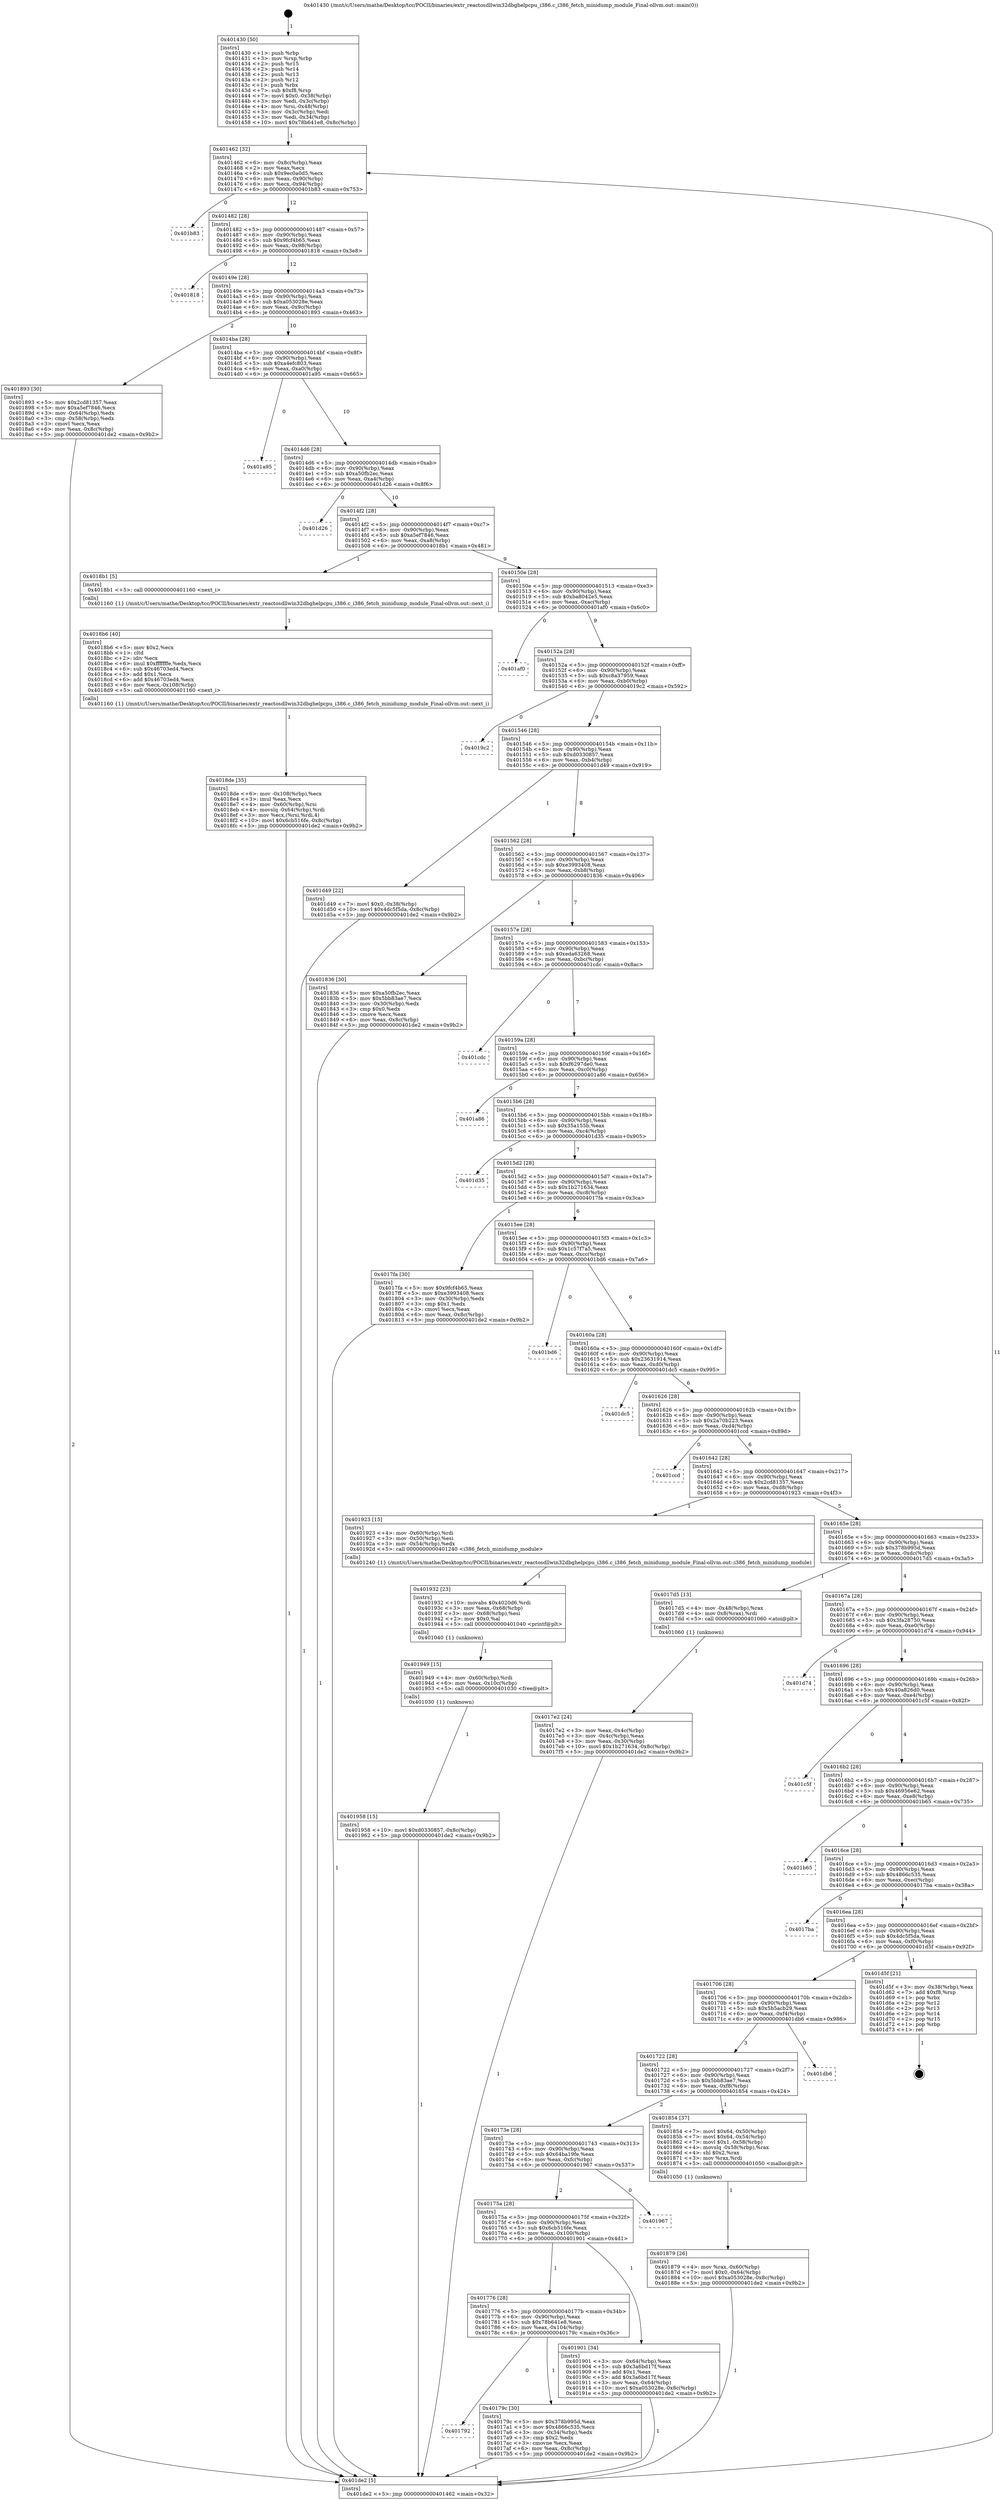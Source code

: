 digraph "0x401430" {
  label = "0x401430 (/mnt/c/Users/mathe/Desktop/tcc/POCII/binaries/extr_reactosdllwin32dbghelpcpu_i386.c_i386_fetch_minidump_module_Final-ollvm.out::main(0))"
  labelloc = "t"
  node[shape=record]

  Entry [label="",width=0.3,height=0.3,shape=circle,fillcolor=black,style=filled]
  "0x401462" [label="{
     0x401462 [32]\l
     | [instrs]\l
     &nbsp;&nbsp;0x401462 \<+6\>: mov -0x8c(%rbp),%eax\l
     &nbsp;&nbsp;0x401468 \<+2\>: mov %eax,%ecx\l
     &nbsp;&nbsp;0x40146a \<+6\>: sub $0x9ec0a0d5,%ecx\l
     &nbsp;&nbsp;0x401470 \<+6\>: mov %eax,-0x90(%rbp)\l
     &nbsp;&nbsp;0x401476 \<+6\>: mov %ecx,-0x94(%rbp)\l
     &nbsp;&nbsp;0x40147c \<+6\>: je 0000000000401b83 \<main+0x753\>\l
  }"]
  "0x401b83" [label="{
     0x401b83\l
  }", style=dashed]
  "0x401482" [label="{
     0x401482 [28]\l
     | [instrs]\l
     &nbsp;&nbsp;0x401482 \<+5\>: jmp 0000000000401487 \<main+0x57\>\l
     &nbsp;&nbsp;0x401487 \<+6\>: mov -0x90(%rbp),%eax\l
     &nbsp;&nbsp;0x40148d \<+5\>: sub $0x9fcf4b65,%eax\l
     &nbsp;&nbsp;0x401492 \<+6\>: mov %eax,-0x98(%rbp)\l
     &nbsp;&nbsp;0x401498 \<+6\>: je 0000000000401818 \<main+0x3e8\>\l
  }"]
  Exit [label="",width=0.3,height=0.3,shape=circle,fillcolor=black,style=filled,peripheries=2]
  "0x401818" [label="{
     0x401818\l
  }", style=dashed]
  "0x40149e" [label="{
     0x40149e [28]\l
     | [instrs]\l
     &nbsp;&nbsp;0x40149e \<+5\>: jmp 00000000004014a3 \<main+0x73\>\l
     &nbsp;&nbsp;0x4014a3 \<+6\>: mov -0x90(%rbp),%eax\l
     &nbsp;&nbsp;0x4014a9 \<+5\>: sub $0xa053028e,%eax\l
     &nbsp;&nbsp;0x4014ae \<+6\>: mov %eax,-0x9c(%rbp)\l
     &nbsp;&nbsp;0x4014b4 \<+6\>: je 0000000000401893 \<main+0x463\>\l
  }"]
  "0x401958" [label="{
     0x401958 [15]\l
     | [instrs]\l
     &nbsp;&nbsp;0x401958 \<+10\>: movl $0xd0330857,-0x8c(%rbp)\l
     &nbsp;&nbsp;0x401962 \<+5\>: jmp 0000000000401de2 \<main+0x9b2\>\l
  }"]
  "0x401893" [label="{
     0x401893 [30]\l
     | [instrs]\l
     &nbsp;&nbsp;0x401893 \<+5\>: mov $0x2cd81357,%eax\l
     &nbsp;&nbsp;0x401898 \<+5\>: mov $0xa5ef7846,%ecx\l
     &nbsp;&nbsp;0x40189d \<+3\>: mov -0x64(%rbp),%edx\l
     &nbsp;&nbsp;0x4018a0 \<+3\>: cmp -0x58(%rbp),%edx\l
     &nbsp;&nbsp;0x4018a3 \<+3\>: cmovl %ecx,%eax\l
     &nbsp;&nbsp;0x4018a6 \<+6\>: mov %eax,-0x8c(%rbp)\l
     &nbsp;&nbsp;0x4018ac \<+5\>: jmp 0000000000401de2 \<main+0x9b2\>\l
  }"]
  "0x4014ba" [label="{
     0x4014ba [28]\l
     | [instrs]\l
     &nbsp;&nbsp;0x4014ba \<+5\>: jmp 00000000004014bf \<main+0x8f\>\l
     &nbsp;&nbsp;0x4014bf \<+6\>: mov -0x90(%rbp),%eax\l
     &nbsp;&nbsp;0x4014c5 \<+5\>: sub $0xa4efc803,%eax\l
     &nbsp;&nbsp;0x4014ca \<+6\>: mov %eax,-0xa0(%rbp)\l
     &nbsp;&nbsp;0x4014d0 \<+6\>: je 0000000000401a95 \<main+0x665\>\l
  }"]
  "0x401949" [label="{
     0x401949 [15]\l
     | [instrs]\l
     &nbsp;&nbsp;0x401949 \<+4\>: mov -0x60(%rbp),%rdi\l
     &nbsp;&nbsp;0x40194d \<+6\>: mov %eax,-0x10c(%rbp)\l
     &nbsp;&nbsp;0x401953 \<+5\>: call 0000000000401030 \<free@plt\>\l
     | [calls]\l
     &nbsp;&nbsp;0x401030 \{1\} (unknown)\l
  }"]
  "0x401a95" [label="{
     0x401a95\l
  }", style=dashed]
  "0x4014d6" [label="{
     0x4014d6 [28]\l
     | [instrs]\l
     &nbsp;&nbsp;0x4014d6 \<+5\>: jmp 00000000004014db \<main+0xab\>\l
     &nbsp;&nbsp;0x4014db \<+6\>: mov -0x90(%rbp),%eax\l
     &nbsp;&nbsp;0x4014e1 \<+5\>: sub $0xa50fb2ec,%eax\l
     &nbsp;&nbsp;0x4014e6 \<+6\>: mov %eax,-0xa4(%rbp)\l
     &nbsp;&nbsp;0x4014ec \<+6\>: je 0000000000401d26 \<main+0x8f6\>\l
  }"]
  "0x401932" [label="{
     0x401932 [23]\l
     | [instrs]\l
     &nbsp;&nbsp;0x401932 \<+10\>: movabs $0x4020d6,%rdi\l
     &nbsp;&nbsp;0x40193c \<+3\>: mov %eax,-0x68(%rbp)\l
     &nbsp;&nbsp;0x40193f \<+3\>: mov -0x68(%rbp),%esi\l
     &nbsp;&nbsp;0x401942 \<+2\>: mov $0x0,%al\l
     &nbsp;&nbsp;0x401944 \<+5\>: call 0000000000401040 \<printf@plt\>\l
     | [calls]\l
     &nbsp;&nbsp;0x401040 \{1\} (unknown)\l
  }"]
  "0x401d26" [label="{
     0x401d26\l
  }", style=dashed]
  "0x4014f2" [label="{
     0x4014f2 [28]\l
     | [instrs]\l
     &nbsp;&nbsp;0x4014f2 \<+5\>: jmp 00000000004014f7 \<main+0xc7\>\l
     &nbsp;&nbsp;0x4014f7 \<+6\>: mov -0x90(%rbp),%eax\l
     &nbsp;&nbsp;0x4014fd \<+5\>: sub $0xa5ef7846,%eax\l
     &nbsp;&nbsp;0x401502 \<+6\>: mov %eax,-0xa8(%rbp)\l
     &nbsp;&nbsp;0x401508 \<+6\>: je 00000000004018b1 \<main+0x481\>\l
  }"]
  "0x4018de" [label="{
     0x4018de [35]\l
     | [instrs]\l
     &nbsp;&nbsp;0x4018de \<+6\>: mov -0x108(%rbp),%ecx\l
     &nbsp;&nbsp;0x4018e4 \<+3\>: imul %eax,%ecx\l
     &nbsp;&nbsp;0x4018e7 \<+4\>: mov -0x60(%rbp),%rsi\l
     &nbsp;&nbsp;0x4018eb \<+4\>: movslq -0x64(%rbp),%rdi\l
     &nbsp;&nbsp;0x4018ef \<+3\>: mov %ecx,(%rsi,%rdi,4)\l
     &nbsp;&nbsp;0x4018f2 \<+10\>: movl $0x6cb516fe,-0x8c(%rbp)\l
     &nbsp;&nbsp;0x4018fc \<+5\>: jmp 0000000000401de2 \<main+0x9b2\>\l
  }"]
  "0x4018b1" [label="{
     0x4018b1 [5]\l
     | [instrs]\l
     &nbsp;&nbsp;0x4018b1 \<+5\>: call 0000000000401160 \<next_i\>\l
     | [calls]\l
     &nbsp;&nbsp;0x401160 \{1\} (/mnt/c/Users/mathe/Desktop/tcc/POCII/binaries/extr_reactosdllwin32dbghelpcpu_i386.c_i386_fetch_minidump_module_Final-ollvm.out::next_i)\l
  }"]
  "0x40150e" [label="{
     0x40150e [28]\l
     | [instrs]\l
     &nbsp;&nbsp;0x40150e \<+5\>: jmp 0000000000401513 \<main+0xe3\>\l
     &nbsp;&nbsp;0x401513 \<+6\>: mov -0x90(%rbp),%eax\l
     &nbsp;&nbsp;0x401519 \<+5\>: sub $0xba8042e5,%eax\l
     &nbsp;&nbsp;0x40151e \<+6\>: mov %eax,-0xac(%rbp)\l
     &nbsp;&nbsp;0x401524 \<+6\>: je 0000000000401af0 \<main+0x6c0\>\l
  }"]
  "0x4018b6" [label="{
     0x4018b6 [40]\l
     | [instrs]\l
     &nbsp;&nbsp;0x4018b6 \<+5\>: mov $0x2,%ecx\l
     &nbsp;&nbsp;0x4018bb \<+1\>: cltd\l
     &nbsp;&nbsp;0x4018bc \<+2\>: idiv %ecx\l
     &nbsp;&nbsp;0x4018be \<+6\>: imul $0xfffffffe,%edx,%ecx\l
     &nbsp;&nbsp;0x4018c4 \<+6\>: sub $0x46703ed4,%ecx\l
     &nbsp;&nbsp;0x4018ca \<+3\>: add $0x1,%ecx\l
     &nbsp;&nbsp;0x4018cd \<+6\>: add $0x46703ed4,%ecx\l
     &nbsp;&nbsp;0x4018d3 \<+6\>: mov %ecx,-0x108(%rbp)\l
     &nbsp;&nbsp;0x4018d9 \<+5\>: call 0000000000401160 \<next_i\>\l
     | [calls]\l
     &nbsp;&nbsp;0x401160 \{1\} (/mnt/c/Users/mathe/Desktop/tcc/POCII/binaries/extr_reactosdllwin32dbghelpcpu_i386.c_i386_fetch_minidump_module_Final-ollvm.out::next_i)\l
  }"]
  "0x401af0" [label="{
     0x401af0\l
  }", style=dashed]
  "0x40152a" [label="{
     0x40152a [28]\l
     | [instrs]\l
     &nbsp;&nbsp;0x40152a \<+5\>: jmp 000000000040152f \<main+0xff\>\l
     &nbsp;&nbsp;0x40152f \<+6\>: mov -0x90(%rbp),%eax\l
     &nbsp;&nbsp;0x401535 \<+5\>: sub $0xc8a37959,%eax\l
     &nbsp;&nbsp;0x40153a \<+6\>: mov %eax,-0xb0(%rbp)\l
     &nbsp;&nbsp;0x401540 \<+6\>: je 00000000004019c2 \<main+0x592\>\l
  }"]
  "0x401879" [label="{
     0x401879 [26]\l
     | [instrs]\l
     &nbsp;&nbsp;0x401879 \<+4\>: mov %rax,-0x60(%rbp)\l
     &nbsp;&nbsp;0x40187d \<+7\>: movl $0x0,-0x64(%rbp)\l
     &nbsp;&nbsp;0x401884 \<+10\>: movl $0xa053028e,-0x8c(%rbp)\l
     &nbsp;&nbsp;0x40188e \<+5\>: jmp 0000000000401de2 \<main+0x9b2\>\l
  }"]
  "0x4019c2" [label="{
     0x4019c2\l
  }", style=dashed]
  "0x401546" [label="{
     0x401546 [28]\l
     | [instrs]\l
     &nbsp;&nbsp;0x401546 \<+5\>: jmp 000000000040154b \<main+0x11b\>\l
     &nbsp;&nbsp;0x40154b \<+6\>: mov -0x90(%rbp),%eax\l
     &nbsp;&nbsp;0x401551 \<+5\>: sub $0xd0330857,%eax\l
     &nbsp;&nbsp;0x401556 \<+6\>: mov %eax,-0xb4(%rbp)\l
     &nbsp;&nbsp;0x40155c \<+6\>: je 0000000000401d49 \<main+0x919\>\l
  }"]
  "0x4017e2" [label="{
     0x4017e2 [24]\l
     | [instrs]\l
     &nbsp;&nbsp;0x4017e2 \<+3\>: mov %eax,-0x4c(%rbp)\l
     &nbsp;&nbsp;0x4017e5 \<+3\>: mov -0x4c(%rbp),%eax\l
     &nbsp;&nbsp;0x4017e8 \<+3\>: mov %eax,-0x30(%rbp)\l
     &nbsp;&nbsp;0x4017eb \<+10\>: movl $0x1b271634,-0x8c(%rbp)\l
     &nbsp;&nbsp;0x4017f5 \<+5\>: jmp 0000000000401de2 \<main+0x9b2\>\l
  }"]
  "0x401d49" [label="{
     0x401d49 [22]\l
     | [instrs]\l
     &nbsp;&nbsp;0x401d49 \<+7\>: movl $0x0,-0x38(%rbp)\l
     &nbsp;&nbsp;0x401d50 \<+10\>: movl $0x4dc5f5da,-0x8c(%rbp)\l
     &nbsp;&nbsp;0x401d5a \<+5\>: jmp 0000000000401de2 \<main+0x9b2\>\l
  }"]
  "0x401562" [label="{
     0x401562 [28]\l
     | [instrs]\l
     &nbsp;&nbsp;0x401562 \<+5\>: jmp 0000000000401567 \<main+0x137\>\l
     &nbsp;&nbsp;0x401567 \<+6\>: mov -0x90(%rbp),%eax\l
     &nbsp;&nbsp;0x40156d \<+5\>: sub $0xe3993408,%eax\l
     &nbsp;&nbsp;0x401572 \<+6\>: mov %eax,-0xb8(%rbp)\l
     &nbsp;&nbsp;0x401578 \<+6\>: je 0000000000401836 \<main+0x406\>\l
  }"]
  "0x401430" [label="{
     0x401430 [50]\l
     | [instrs]\l
     &nbsp;&nbsp;0x401430 \<+1\>: push %rbp\l
     &nbsp;&nbsp;0x401431 \<+3\>: mov %rsp,%rbp\l
     &nbsp;&nbsp;0x401434 \<+2\>: push %r15\l
     &nbsp;&nbsp;0x401436 \<+2\>: push %r14\l
     &nbsp;&nbsp;0x401438 \<+2\>: push %r13\l
     &nbsp;&nbsp;0x40143a \<+2\>: push %r12\l
     &nbsp;&nbsp;0x40143c \<+1\>: push %rbx\l
     &nbsp;&nbsp;0x40143d \<+7\>: sub $0xf8,%rsp\l
     &nbsp;&nbsp;0x401444 \<+7\>: movl $0x0,-0x38(%rbp)\l
     &nbsp;&nbsp;0x40144b \<+3\>: mov %edi,-0x3c(%rbp)\l
     &nbsp;&nbsp;0x40144e \<+4\>: mov %rsi,-0x48(%rbp)\l
     &nbsp;&nbsp;0x401452 \<+3\>: mov -0x3c(%rbp),%edi\l
     &nbsp;&nbsp;0x401455 \<+3\>: mov %edi,-0x34(%rbp)\l
     &nbsp;&nbsp;0x401458 \<+10\>: movl $0x78b641e8,-0x8c(%rbp)\l
  }"]
  "0x401836" [label="{
     0x401836 [30]\l
     | [instrs]\l
     &nbsp;&nbsp;0x401836 \<+5\>: mov $0xa50fb2ec,%eax\l
     &nbsp;&nbsp;0x40183b \<+5\>: mov $0x5bb83ae7,%ecx\l
     &nbsp;&nbsp;0x401840 \<+3\>: mov -0x30(%rbp),%edx\l
     &nbsp;&nbsp;0x401843 \<+3\>: cmp $0x0,%edx\l
     &nbsp;&nbsp;0x401846 \<+3\>: cmove %ecx,%eax\l
     &nbsp;&nbsp;0x401849 \<+6\>: mov %eax,-0x8c(%rbp)\l
     &nbsp;&nbsp;0x40184f \<+5\>: jmp 0000000000401de2 \<main+0x9b2\>\l
  }"]
  "0x40157e" [label="{
     0x40157e [28]\l
     | [instrs]\l
     &nbsp;&nbsp;0x40157e \<+5\>: jmp 0000000000401583 \<main+0x153\>\l
     &nbsp;&nbsp;0x401583 \<+6\>: mov -0x90(%rbp),%eax\l
     &nbsp;&nbsp;0x401589 \<+5\>: sub $0xeda63268,%eax\l
     &nbsp;&nbsp;0x40158e \<+6\>: mov %eax,-0xbc(%rbp)\l
     &nbsp;&nbsp;0x401594 \<+6\>: je 0000000000401cdc \<main+0x8ac\>\l
  }"]
  "0x401de2" [label="{
     0x401de2 [5]\l
     | [instrs]\l
     &nbsp;&nbsp;0x401de2 \<+5\>: jmp 0000000000401462 \<main+0x32\>\l
  }"]
  "0x401cdc" [label="{
     0x401cdc\l
  }", style=dashed]
  "0x40159a" [label="{
     0x40159a [28]\l
     | [instrs]\l
     &nbsp;&nbsp;0x40159a \<+5\>: jmp 000000000040159f \<main+0x16f\>\l
     &nbsp;&nbsp;0x40159f \<+6\>: mov -0x90(%rbp),%eax\l
     &nbsp;&nbsp;0x4015a5 \<+5\>: sub $0xf6297de0,%eax\l
     &nbsp;&nbsp;0x4015aa \<+6\>: mov %eax,-0xc0(%rbp)\l
     &nbsp;&nbsp;0x4015b0 \<+6\>: je 0000000000401a86 \<main+0x656\>\l
  }"]
  "0x401792" [label="{
     0x401792\l
  }", style=dashed]
  "0x401a86" [label="{
     0x401a86\l
  }", style=dashed]
  "0x4015b6" [label="{
     0x4015b6 [28]\l
     | [instrs]\l
     &nbsp;&nbsp;0x4015b6 \<+5\>: jmp 00000000004015bb \<main+0x18b\>\l
     &nbsp;&nbsp;0x4015bb \<+6\>: mov -0x90(%rbp),%eax\l
     &nbsp;&nbsp;0x4015c1 \<+5\>: sub $0x35a155b,%eax\l
     &nbsp;&nbsp;0x4015c6 \<+6\>: mov %eax,-0xc4(%rbp)\l
     &nbsp;&nbsp;0x4015cc \<+6\>: je 0000000000401d35 \<main+0x905\>\l
  }"]
  "0x40179c" [label="{
     0x40179c [30]\l
     | [instrs]\l
     &nbsp;&nbsp;0x40179c \<+5\>: mov $0x378b995d,%eax\l
     &nbsp;&nbsp;0x4017a1 \<+5\>: mov $0x4866c535,%ecx\l
     &nbsp;&nbsp;0x4017a6 \<+3\>: mov -0x34(%rbp),%edx\l
     &nbsp;&nbsp;0x4017a9 \<+3\>: cmp $0x2,%edx\l
     &nbsp;&nbsp;0x4017ac \<+3\>: cmovne %ecx,%eax\l
     &nbsp;&nbsp;0x4017af \<+6\>: mov %eax,-0x8c(%rbp)\l
     &nbsp;&nbsp;0x4017b5 \<+5\>: jmp 0000000000401de2 \<main+0x9b2\>\l
  }"]
  "0x401d35" [label="{
     0x401d35\l
  }", style=dashed]
  "0x4015d2" [label="{
     0x4015d2 [28]\l
     | [instrs]\l
     &nbsp;&nbsp;0x4015d2 \<+5\>: jmp 00000000004015d7 \<main+0x1a7\>\l
     &nbsp;&nbsp;0x4015d7 \<+6\>: mov -0x90(%rbp),%eax\l
     &nbsp;&nbsp;0x4015dd \<+5\>: sub $0x1b271634,%eax\l
     &nbsp;&nbsp;0x4015e2 \<+6\>: mov %eax,-0xc8(%rbp)\l
     &nbsp;&nbsp;0x4015e8 \<+6\>: je 00000000004017fa \<main+0x3ca\>\l
  }"]
  "0x401776" [label="{
     0x401776 [28]\l
     | [instrs]\l
     &nbsp;&nbsp;0x401776 \<+5\>: jmp 000000000040177b \<main+0x34b\>\l
     &nbsp;&nbsp;0x40177b \<+6\>: mov -0x90(%rbp),%eax\l
     &nbsp;&nbsp;0x401781 \<+5\>: sub $0x78b641e8,%eax\l
     &nbsp;&nbsp;0x401786 \<+6\>: mov %eax,-0x104(%rbp)\l
     &nbsp;&nbsp;0x40178c \<+6\>: je 000000000040179c \<main+0x36c\>\l
  }"]
  "0x4017fa" [label="{
     0x4017fa [30]\l
     | [instrs]\l
     &nbsp;&nbsp;0x4017fa \<+5\>: mov $0x9fcf4b65,%eax\l
     &nbsp;&nbsp;0x4017ff \<+5\>: mov $0xe3993408,%ecx\l
     &nbsp;&nbsp;0x401804 \<+3\>: mov -0x30(%rbp),%edx\l
     &nbsp;&nbsp;0x401807 \<+3\>: cmp $0x1,%edx\l
     &nbsp;&nbsp;0x40180a \<+3\>: cmovl %ecx,%eax\l
     &nbsp;&nbsp;0x40180d \<+6\>: mov %eax,-0x8c(%rbp)\l
     &nbsp;&nbsp;0x401813 \<+5\>: jmp 0000000000401de2 \<main+0x9b2\>\l
  }"]
  "0x4015ee" [label="{
     0x4015ee [28]\l
     | [instrs]\l
     &nbsp;&nbsp;0x4015ee \<+5\>: jmp 00000000004015f3 \<main+0x1c3\>\l
     &nbsp;&nbsp;0x4015f3 \<+6\>: mov -0x90(%rbp),%eax\l
     &nbsp;&nbsp;0x4015f9 \<+5\>: sub $0x1c57f7a5,%eax\l
     &nbsp;&nbsp;0x4015fe \<+6\>: mov %eax,-0xcc(%rbp)\l
     &nbsp;&nbsp;0x401604 \<+6\>: je 0000000000401bd6 \<main+0x7a6\>\l
  }"]
  "0x401901" [label="{
     0x401901 [34]\l
     | [instrs]\l
     &nbsp;&nbsp;0x401901 \<+3\>: mov -0x64(%rbp),%eax\l
     &nbsp;&nbsp;0x401904 \<+5\>: sub $0x3a6bd17f,%eax\l
     &nbsp;&nbsp;0x401909 \<+3\>: add $0x1,%eax\l
     &nbsp;&nbsp;0x40190c \<+5\>: add $0x3a6bd17f,%eax\l
     &nbsp;&nbsp;0x401911 \<+3\>: mov %eax,-0x64(%rbp)\l
     &nbsp;&nbsp;0x401914 \<+10\>: movl $0xa053028e,-0x8c(%rbp)\l
     &nbsp;&nbsp;0x40191e \<+5\>: jmp 0000000000401de2 \<main+0x9b2\>\l
  }"]
  "0x401bd6" [label="{
     0x401bd6\l
  }", style=dashed]
  "0x40160a" [label="{
     0x40160a [28]\l
     | [instrs]\l
     &nbsp;&nbsp;0x40160a \<+5\>: jmp 000000000040160f \<main+0x1df\>\l
     &nbsp;&nbsp;0x40160f \<+6\>: mov -0x90(%rbp),%eax\l
     &nbsp;&nbsp;0x401615 \<+5\>: sub $0x23631914,%eax\l
     &nbsp;&nbsp;0x40161a \<+6\>: mov %eax,-0xd0(%rbp)\l
     &nbsp;&nbsp;0x401620 \<+6\>: je 0000000000401dc5 \<main+0x995\>\l
  }"]
  "0x40175a" [label="{
     0x40175a [28]\l
     | [instrs]\l
     &nbsp;&nbsp;0x40175a \<+5\>: jmp 000000000040175f \<main+0x32f\>\l
     &nbsp;&nbsp;0x40175f \<+6\>: mov -0x90(%rbp),%eax\l
     &nbsp;&nbsp;0x401765 \<+5\>: sub $0x6cb516fe,%eax\l
     &nbsp;&nbsp;0x40176a \<+6\>: mov %eax,-0x100(%rbp)\l
     &nbsp;&nbsp;0x401770 \<+6\>: je 0000000000401901 \<main+0x4d1\>\l
  }"]
  "0x401dc5" [label="{
     0x401dc5\l
  }", style=dashed]
  "0x401626" [label="{
     0x401626 [28]\l
     | [instrs]\l
     &nbsp;&nbsp;0x401626 \<+5\>: jmp 000000000040162b \<main+0x1fb\>\l
     &nbsp;&nbsp;0x40162b \<+6\>: mov -0x90(%rbp),%eax\l
     &nbsp;&nbsp;0x401631 \<+5\>: sub $0x2a70b223,%eax\l
     &nbsp;&nbsp;0x401636 \<+6\>: mov %eax,-0xd4(%rbp)\l
     &nbsp;&nbsp;0x40163c \<+6\>: je 0000000000401ccd \<main+0x89d\>\l
  }"]
  "0x401967" [label="{
     0x401967\l
  }", style=dashed]
  "0x401ccd" [label="{
     0x401ccd\l
  }", style=dashed]
  "0x401642" [label="{
     0x401642 [28]\l
     | [instrs]\l
     &nbsp;&nbsp;0x401642 \<+5\>: jmp 0000000000401647 \<main+0x217\>\l
     &nbsp;&nbsp;0x401647 \<+6\>: mov -0x90(%rbp),%eax\l
     &nbsp;&nbsp;0x40164d \<+5\>: sub $0x2cd81357,%eax\l
     &nbsp;&nbsp;0x401652 \<+6\>: mov %eax,-0xd8(%rbp)\l
     &nbsp;&nbsp;0x401658 \<+6\>: je 0000000000401923 \<main+0x4f3\>\l
  }"]
  "0x40173e" [label="{
     0x40173e [28]\l
     | [instrs]\l
     &nbsp;&nbsp;0x40173e \<+5\>: jmp 0000000000401743 \<main+0x313\>\l
     &nbsp;&nbsp;0x401743 \<+6\>: mov -0x90(%rbp),%eax\l
     &nbsp;&nbsp;0x401749 \<+5\>: sub $0x64ba19fe,%eax\l
     &nbsp;&nbsp;0x40174e \<+6\>: mov %eax,-0xfc(%rbp)\l
     &nbsp;&nbsp;0x401754 \<+6\>: je 0000000000401967 \<main+0x537\>\l
  }"]
  "0x401923" [label="{
     0x401923 [15]\l
     | [instrs]\l
     &nbsp;&nbsp;0x401923 \<+4\>: mov -0x60(%rbp),%rdi\l
     &nbsp;&nbsp;0x401927 \<+3\>: mov -0x50(%rbp),%esi\l
     &nbsp;&nbsp;0x40192a \<+3\>: mov -0x54(%rbp),%edx\l
     &nbsp;&nbsp;0x40192d \<+5\>: call 0000000000401240 \<i386_fetch_minidump_module\>\l
     | [calls]\l
     &nbsp;&nbsp;0x401240 \{1\} (/mnt/c/Users/mathe/Desktop/tcc/POCII/binaries/extr_reactosdllwin32dbghelpcpu_i386.c_i386_fetch_minidump_module_Final-ollvm.out::i386_fetch_minidump_module)\l
  }"]
  "0x40165e" [label="{
     0x40165e [28]\l
     | [instrs]\l
     &nbsp;&nbsp;0x40165e \<+5\>: jmp 0000000000401663 \<main+0x233\>\l
     &nbsp;&nbsp;0x401663 \<+6\>: mov -0x90(%rbp),%eax\l
     &nbsp;&nbsp;0x401669 \<+5\>: sub $0x378b995d,%eax\l
     &nbsp;&nbsp;0x40166e \<+6\>: mov %eax,-0xdc(%rbp)\l
     &nbsp;&nbsp;0x401674 \<+6\>: je 00000000004017d5 \<main+0x3a5\>\l
  }"]
  "0x401854" [label="{
     0x401854 [37]\l
     | [instrs]\l
     &nbsp;&nbsp;0x401854 \<+7\>: movl $0x64,-0x50(%rbp)\l
     &nbsp;&nbsp;0x40185b \<+7\>: movl $0x64,-0x54(%rbp)\l
     &nbsp;&nbsp;0x401862 \<+7\>: movl $0x1,-0x58(%rbp)\l
     &nbsp;&nbsp;0x401869 \<+4\>: movslq -0x58(%rbp),%rax\l
     &nbsp;&nbsp;0x40186d \<+4\>: shl $0x2,%rax\l
     &nbsp;&nbsp;0x401871 \<+3\>: mov %rax,%rdi\l
     &nbsp;&nbsp;0x401874 \<+5\>: call 0000000000401050 \<malloc@plt\>\l
     | [calls]\l
     &nbsp;&nbsp;0x401050 \{1\} (unknown)\l
  }"]
  "0x4017d5" [label="{
     0x4017d5 [13]\l
     | [instrs]\l
     &nbsp;&nbsp;0x4017d5 \<+4\>: mov -0x48(%rbp),%rax\l
     &nbsp;&nbsp;0x4017d9 \<+4\>: mov 0x8(%rax),%rdi\l
     &nbsp;&nbsp;0x4017dd \<+5\>: call 0000000000401060 \<atoi@plt\>\l
     | [calls]\l
     &nbsp;&nbsp;0x401060 \{1\} (unknown)\l
  }"]
  "0x40167a" [label="{
     0x40167a [28]\l
     | [instrs]\l
     &nbsp;&nbsp;0x40167a \<+5\>: jmp 000000000040167f \<main+0x24f\>\l
     &nbsp;&nbsp;0x40167f \<+6\>: mov -0x90(%rbp),%eax\l
     &nbsp;&nbsp;0x401685 \<+5\>: sub $0x3fa28750,%eax\l
     &nbsp;&nbsp;0x40168a \<+6\>: mov %eax,-0xe0(%rbp)\l
     &nbsp;&nbsp;0x401690 \<+6\>: je 0000000000401d74 \<main+0x944\>\l
  }"]
  "0x401722" [label="{
     0x401722 [28]\l
     | [instrs]\l
     &nbsp;&nbsp;0x401722 \<+5\>: jmp 0000000000401727 \<main+0x2f7\>\l
     &nbsp;&nbsp;0x401727 \<+6\>: mov -0x90(%rbp),%eax\l
     &nbsp;&nbsp;0x40172d \<+5\>: sub $0x5bb83ae7,%eax\l
     &nbsp;&nbsp;0x401732 \<+6\>: mov %eax,-0xf8(%rbp)\l
     &nbsp;&nbsp;0x401738 \<+6\>: je 0000000000401854 \<main+0x424\>\l
  }"]
  "0x401d74" [label="{
     0x401d74\l
  }", style=dashed]
  "0x401696" [label="{
     0x401696 [28]\l
     | [instrs]\l
     &nbsp;&nbsp;0x401696 \<+5\>: jmp 000000000040169b \<main+0x26b\>\l
     &nbsp;&nbsp;0x40169b \<+6\>: mov -0x90(%rbp),%eax\l
     &nbsp;&nbsp;0x4016a1 \<+5\>: sub $0x40a826d0,%eax\l
     &nbsp;&nbsp;0x4016a6 \<+6\>: mov %eax,-0xe4(%rbp)\l
     &nbsp;&nbsp;0x4016ac \<+6\>: je 0000000000401c5f \<main+0x82f\>\l
  }"]
  "0x401db6" [label="{
     0x401db6\l
  }", style=dashed]
  "0x401c5f" [label="{
     0x401c5f\l
  }", style=dashed]
  "0x4016b2" [label="{
     0x4016b2 [28]\l
     | [instrs]\l
     &nbsp;&nbsp;0x4016b2 \<+5\>: jmp 00000000004016b7 \<main+0x287\>\l
     &nbsp;&nbsp;0x4016b7 \<+6\>: mov -0x90(%rbp),%eax\l
     &nbsp;&nbsp;0x4016bd \<+5\>: sub $0x46956e62,%eax\l
     &nbsp;&nbsp;0x4016c2 \<+6\>: mov %eax,-0xe8(%rbp)\l
     &nbsp;&nbsp;0x4016c8 \<+6\>: je 0000000000401b65 \<main+0x735\>\l
  }"]
  "0x401706" [label="{
     0x401706 [28]\l
     | [instrs]\l
     &nbsp;&nbsp;0x401706 \<+5\>: jmp 000000000040170b \<main+0x2db\>\l
     &nbsp;&nbsp;0x40170b \<+6\>: mov -0x90(%rbp),%eax\l
     &nbsp;&nbsp;0x401711 \<+5\>: sub $0x5b5acb29,%eax\l
     &nbsp;&nbsp;0x401716 \<+6\>: mov %eax,-0xf4(%rbp)\l
     &nbsp;&nbsp;0x40171c \<+6\>: je 0000000000401db6 \<main+0x986\>\l
  }"]
  "0x401b65" [label="{
     0x401b65\l
  }", style=dashed]
  "0x4016ce" [label="{
     0x4016ce [28]\l
     | [instrs]\l
     &nbsp;&nbsp;0x4016ce \<+5\>: jmp 00000000004016d3 \<main+0x2a3\>\l
     &nbsp;&nbsp;0x4016d3 \<+6\>: mov -0x90(%rbp),%eax\l
     &nbsp;&nbsp;0x4016d9 \<+5\>: sub $0x4866c535,%eax\l
     &nbsp;&nbsp;0x4016de \<+6\>: mov %eax,-0xec(%rbp)\l
     &nbsp;&nbsp;0x4016e4 \<+6\>: je 00000000004017ba \<main+0x38a\>\l
  }"]
  "0x401d5f" [label="{
     0x401d5f [21]\l
     | [instrs]\l
     &nbsp;&nbsp;0x401d5f \<+3\>: mov -0x38(%rbp),%eax\l
     &nbsp;&nbsp;0x401d62 \<+7\>: add $0xf8,%rsp\l
     &nbsp;&nbsp;0x401d69 \<+1\>: pop %rbx\l
     &nbsp;&nbsp;0x401d6a \<+2\>: pop %r12\l
     &nbsp;&nbsp;0x401d6c \<+2\>: pop %r13\l
     &nbsp;&nbsp;0x401d6e \<+2\>: pop %r14\l
     &nbsp;&nbsp;0x401d70 \<+2\>: pop %r15\l
     &nbsp;&nbsp;0x401d72 \<+1\>: pop %rbp\l
     &nbsp;&nbsp;0x401d73 \<+1\>: ret\l
  }"]
  "0x4017ba" [label="{
     0x4017ba\l
  }", style=dashed]
  "0x4016ea" [label="{
     0x4016ea [28]\l
     | [instrs]\l
     &nbsp;&nbsp;0x4016ea \<+5\>: jmp 00000000004016ef \<main+0x2bf\>\l
     &nbsp;&nbsp;0x4016ef \<+6\>: mov -0x90(%rbp),%eax\l
     &nbsp;&nbsp;0x4016f5 \<+5\>: sub $0x4dc5f5da,%eax\l
     &nbsp;&nbsp;0x4016fa \<+6\>: mov %eax,-0xf0(%rbp)\l
     &nbsp;&nbsp;0x401700 \<+6\>: je 0000000000401d5f \<main+0x92f\>\l
  }"]
  Entry -> "0x401430" [label=" 1"]
  "0x401462" -> "0x401b83" [label=" 0"]
  "0x401462" -> "0x401482" [label=" 12"]
  "0x401d5f" -> Exit [label=" 1"]
  "0x401482" -> "0x401818" [label=" 0"]
  "0x401482" -> "0x40149e" [label=" 12"]
  "0x401d49" -> "0x401de2" [label=" 1"]
  "0x40149e" -> "0x401893" [label=" 2"]
  "0x40149e" -> "0x4014ba" [label=" 10"]
  "0x401958" -> "0x401de2" [label=" 1"]
  "0x4014ba" -> "0x401a95" [label=" 0"]
  "0x4014ba" -> "0x4014d6" [label=" 10"]
  "0x401949" -> "0x401958" [label=" 1"]
  "0x4014d6" -> "0x401d26" [label=" 0"]
  "0x4014d6" -> "0x4014f2" [label=" 10"]
  "0x401932" -> "0x401949" [label=" 1"]
  "0x4014f2" -> "0x4018b1" [label=" 1"]
  "0x4014f2" -> "0x40150e" [label=" 9"]
  "0x401923" -> "0x401932" [label=" 1"]
  "0x40150e" -> "0x401af0" [label=" 0"]
  "0x40150e" -> "0x40152a" [label=" 9"]
  "0x401901" -> "0x401de2" [label=" 1"]
  "0x40152a" -> "0x4019c2" [label=" 0"]
  "0x40152a" -> "0x401546" [label=" 9"]
  "0x4018de" -> "0x401de2" [label=" 1"]
  "0x401546" -> "0x401d49" [label=" 1"]
  "0x401546" -> "0x401562" [label=" 8"]
  "0x4018b6" -> "0x4018de" [label=" 1"]
  "0x401562" -> "0x401836" [label=" 1"]
  "0x401562" -> "0x40157e" [label=" 7"]
  "0x4018b1" -> "0x4018b6" [label=" 1"]
  "0x40157e" -> "0x401cdc" [label=" 0"]
  "0x40157e" -> "0x40159a" [label=" 7"]
  "0x401893" -> "0x401de2" [label=" 2"]
  "0x40159a" -> "0x401a86" [label=" 0"]
  "0x40159a" -> "0x4015b6" [label=" 7"]
  "0x401879" -> "0x401de2" [label=" 1"]
  "0x4015b6" -> "0x401d35" [label=" 0"]
  "0x4015b6" -> "0x4015d2" [label=" 7"]
  "0x401854" -> "0x401879" [label=" 1"]
  "0x4015d2" -> "0x4017fa" [label=" 1"]
  "0x4015d2" -> "0x4015ee" [label=" 6"]
  "0x4017fa" -> "0x401de2" [label=" 1"]
  "0x4015ee" -> "0x401bd6" [label=" 0"]
  "0x4015ee" -> "0x40160a" [label=" 6"]
  "0x4017e2" -> "0x401de2" [label=" 1"]
  "0x40160a" -> "0x401dc5" [label=" 0"]
  "0x40160a" -> "0x401626" [label=" 6"]
  "0x401de2" -> "0x401462" [label=" 11"]
  "0x401626" -> "0x401ccd" [label=" 0"]
  "0x401626" -> "0x401642" [label=" 6"]
  "0x401430" -> "0x401462" [label=" 1"]
  "0x401642" -> "0x401923" [label=" 1"]
  "0x401642" -> "0x40165e" [label=" 5"]
  "0x401776" -> "0x401792" [label=" 0"]
  "0x40165e" -> "0x4017d5" [label=" 1"]
  "0x40165e" -> "0x40167a" [label=" 4"]
  "0x401776" -> "0x40179c" [label=" 1"]
  "0x40167a" -> "0x401d74" [label=" 0"]
  "0x40167a" -> "0x401696" [label=" 4"]
  "0x40175a" -> "0x401776" [label=" 1"]
  "0x401696" -> "0x401c5f" [label=" 0"]
  "0x401696" -> "0x4016b2" [label=" 4"]
  "0x40175a" -> "0x401901" [label=" 1"]
  "0x4016b2" -> "0x401b65" [label=" 0"]
  "0x4016b2" -> "0x4016ce" [label=" 4"]
  "0x40173e" -> "0x40175a" [label=" 2"]
  "0x4016ce" -> "0x4017ba" [label=" 0"]
  "0x4016ce" -> "0x4016ea" [label=" 4"]
  "0x40173e" -> "0x401967" [label=" 0"]
  "0x4016ea" -> "0x401d5f" [label=" 1"]
  "0x4016ea" -> "0x401706" [label=" 3"]
  "0x4017d5" -> "0x4017e2" [label=" 1"]
  "0x401706" -> "0x401db6" [label=" 0"]
  "0x401706" -> "0x401722" [label=" 3"]
  "0x401836" -> "0x401de2" [label=" 1"]
  "0x401722" -> "0x401854" [label=" 1"]
  "0x401722" -> "0x40173e" [label=" 2"]
  "0x40179c" -> "0x401de2" [label=" 1"]
}
